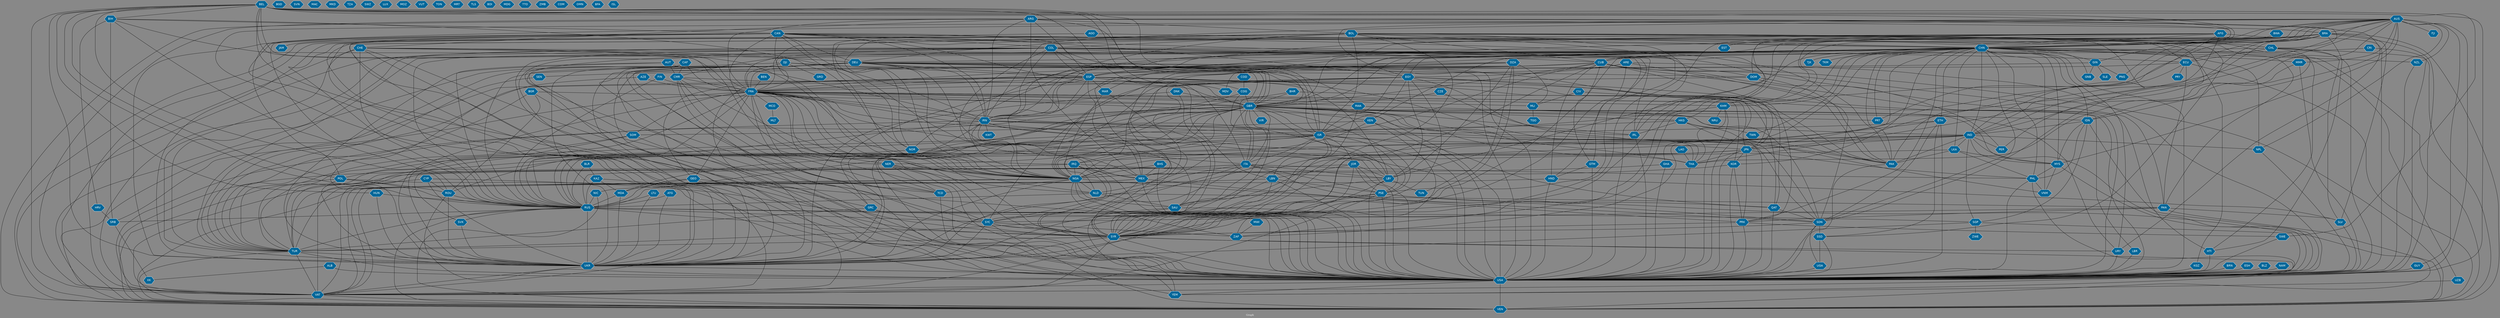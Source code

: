 // Countries together in item graph
graph {
	graph [bgcolor="#888888" fontcolor=white fontsize=12 label="Graph" outputorder=edgesfirst overlap=prism]
	node [color=white fillcolor="#006699" fontcolor=white fontname=Helvetica shape=hexagon style=filled]
	edge [arrowhead=open color=black fontcolor=white fontname=Courier fontsize=12]
		CHN [label=CHN]
		JPN [label=JPN]
		SDN [label=SDN]
		URY [label=URY]
		ARG [label=ARG]
		TUR [label=TUR]
		USA [label=USA]
		PRK [label=PRK]
		ISR [label=ISR]
		VAT [label=VAT]
		BRA [label=BRA]
		THA [label=THA]
		NGA [label=NGA]
		UKR [label=UKR]
		EGY [label=EGY]
		COL [label=COL]
		ECU [label=ECU]
		VEN [label=VEN]
		SYC [label=SYC]
		BGD [label=BGD]
		TCD [label=TCD]
		CUB [label=CUB]
		LBY [label=LBY]
		RUS [label=RUS]
		PSE [label=PSE]
		FRA [label=FRA]
		AFG [label=AFG]
		TUN [label=TUN]
		SAU [label=SAU]
		SYR [label=SYR]
		CAN [label=CAN]
		AUS [label=AUS]
		LAO [label=LAO]
		SSD [label=SSD]
		IRQ [label=IRQ]
		DEU [label=DEU]
		ITA [label=ITA]
		BIH [label=BIH]
		ARE [label=ARE]
		CMR [label=CMR]
		IRN [label=IRN]
		PAK [label=PAK]
		PAN [label=PAN]
		SOM [label=SOM]
		DJI [label=DJI]
		IRL [label=IRL]
		BEL [label=BEL]
		DOM [label=DOM]
		ZAF [label=ZAF]
		COG [label=COG]
		IND [label=IND]
		ESP [label=ESP]
		ROU [label=ROU]
		CHL [label=CHL]
		YEM [label=YEM]
		KOR [label=KOR]
		LBN [label=LBN]
		MLI [label=MLI]
		NZL [label=NZL]
		KEN [label=KEN]
		GRC [label=GRC]
		MAR [label=MAR]
		CHE [label=CHE]
		NOR [label=NOR]
		NIC [label=NIC]
		GBR [label=GBR]
		MYS [label=MYS]
		PHL [label=PHL]
		VNM [label=VNM]
		BOL [label=BOL]
		HKG [label=HKG]
		CAF [label=CAF]
		JOR [label=JOR]
		HTI [label=HTI]
		IDN [label=IDN]
		PER [label=PER]
		MMR [label=MMR]
		MEX [label=MEX]
		NLD [label=NLD]
		PRT [label=PRT]
		AZE [label=AZE]
		MWI [label=MWI]
		SVN [label=SVN]
		LTU [label=LTU]
		SWE [label=SWE]
		SRB [label=SRB]
		MAC [label=MAC]
		POL [label=POL]
		GEO [label=GEO]
		DZA [label=DZA]
		SGP [label=SGP]
		BHR [label=BHR]
		TWN [label=TWN]
		JAM [label=JAM]
		CYP [label=CYP]
		DNK [label=DNK]
		BGR [label=BGR]
		ETH [label=ETH]
		QAT [label=QAT]
		AUT [label=AUT]
		MCO [label=MCO]
		LKA [label=LKA]
		NPL [label=NPL]
		MKD [label=MKD]
		KGZ [label=KGZ]
		COD [label=COD]
		MLT [label=MLT]
		CZE [label=CZE]
		GTM [label=GTM]
		HND [label=HND]
		SLV [label=SLV]
		HUN [label=HUN]
		FIN [label=FIN]
		RWA [label=RWA]
		TZA [label=TZA]
		UGA [label=UGA]
		NER [label=NER]
		EST [label=EST]
		NRU [label=NRU]
		PNG [label=PNG]
		BRN [label=BRN]
		SEN [label=SEN]
		KHM [label=KHM]
		LBR [label=LBR]
		ALB [label=ALB]
		GHA [label=GHA]
		SWZ [label=SWZ]
		AGO [label=AGO]
		TJK [label=TJK]
		CIV [label=CIV]
		BHS [label=BHS]
		GUY [label=GUY]
		MDA [label=MDA]
		KAZ [label=KAZ]
		BLR [label=BLR]
		HRV [label=HRV]
		FJI [label=FJI]
		XK [label=XK]
		ESH [label=ESH]
		BLZ [label=BLZ]
		LUX [label=LUX]
		SVK [label=SVK]
		MOZ [label=MOZ]
		VUT [label=VUT]
		GNB [label=GNB]
		GIN [label=GIN]
		SLE [label=SLE]
		KWT [label=KWT]
		CRI [label=CRI]
		MDV [label=MDV]
		GRD [label=GRD]
		UZB [label=UZB]
		BEN [label=BEN]
		TON [label=TON]
		MRT [label=MRT]
		TLS [label=TLS]
		TKM [label=TKM]
		VIR [label=VIR]
		ATG [label=ATG]
		BDI [label=BDI]
		MDG [label=MDG]
		PRY [label=PRY]
		NAM [label=NAM]
		TTO [label=TTO]
		TGO [label=TGO]
		ZWE [label=ZWE]
		BWA [label=BWA]
		ZMB [label=ZMB]
		COM [label=COM]
		OMN [label=OMN]
		BFA [label=BFA]
		ISL [label=ISL]
			SGP -- ZWE [weight=1]
			PRK -- SYR [weight=1]
			AFG -- SYR [weight=2]
			COL -- ECU [weight=3]
			IDN -- MYS [weight=1]
			COL -- VAT [weight=1]
			ESP -- PAK [weight=1]
			ALB -- USA [weight=3]
			CIV -- LBR [weight=2]
			FRA -- PSE [weight=1]
			CHN -- NPL [weight=8]
			FRA -- IRN [weight=1]
			CAF -- FRA [weight=38]
			CZE -- IRL [weight=1]
			ECU -- ZAF [weight=1]
			NIC -- RUS [weight=2]
			THA -- USA [weight=20]
			CAN -- NOR [weight=1]
			CAN -- GBR [weight=1]
			GEO -- MDA [weight=1]
			COG -- ITA [weight=2]
			BEL -- COG [weight=3]
			CHN -- MEX [weight=9]
			CMR -- USA [weight=1]
			CHN -- GHA [weight=1]
			CHE -- USA [weight=6]
			BEL -- GRC [weight=1]
			JPN -- PHL [weight=2]
			DNK -- UKR [weight=1]
			AUS -- JPN [weight=1]
			FRA -- MCO [weight=1]
			HKG -- TWN [weight=2]
			CHN -- PRK [weight=13]
			BOL -- ECU [weight=6]
			USA -- VAT [weight=4]
			FRA -- YEM [weight=26]
			GBR -- VIR [weight=3]
			MCO -- MLT [weight=1]
			DJI -- ESP [weight=3]
			BHS -- MEX [weight=1]
			ARG -- URY [weight=5]
			LAO -- THA [weight=3]
			CHN -- SDN [weight=1]
			MEX -- PRK [weight=1]
			RUS -- SGP [weight=1]
			ROU -- USA [weight=3]
			BRN -- USA [weight=2]
			ISR -- QAT [weight=1]
			KOR -- PRK [weight=38]
			ISR -- ITA [weight=2]
			NGA -- USA [weight=159]
			KOR -- USA [weight=3]
			ITA -- RUS [weight=4]
			CUB -- SYR [weight=1]
			SYC -- ZAF [weight=3]
			CUB -- GTM [weight=1]
			NLD -- PAN [weight=1]
			CHN -- PRT [weight=1]
			DOM -- TUR [weight=1]
			CHN -- IDN [weight=2]
			SYR -- URY [weight=2]
			ARG -- IRN [weight=8]
			ESP -- UKR [weight=2]
			CHN -- IND [weight=20]
			LKA -- MYS [weight=2]
			KHM -- USA [weight=3]
			DZA -- MAR [weight=1]
			IDN -- IND [weight=4]
			CAN -- CHN [weight=4]
			COL -- DOM [weight=1]
			GBR -- IND [weight=6]
			SYC -- UKR [weight=11]
			ARG -- FRA [weight=7]
			LBN -- SYR [weight=24]
			RUS -- SRB [weight=1]
			CHL -- IDN [weight=1]
			CHN -- FRA [weight=8]
			CUB -- VAT [weight=2]
			DNK -- SYR [weight=2]
			IND -- JPN [weight=2]
			FRA -- SYC [weight=2]
			SGP -- USA [weight=1]
			IRN -- SYR [weight=6]
			BOL -- VAT [weight=31]
			PAN -- VEN [weight=3]
			BIH -- FRA [weight=1]
			KEN -- USA [weight=6]
			AUS -- NPL [weight=3]
			SDN -- SYR [weight=1]
			CHL -- MEX [weight=1]
			CHN -- TKM [weight=1]
			GBR -- SDN [weight=7]
			IRN -- RUS [weight=10]
			NGA -- TUR [weight=1]
			BEL -- ROU [weight=2]
			IND -- NGA [weight=1]
			BOL -- PAN [weight=2]
			BRA -- NGA [weight=3]
			BOL -- CHN [weight=2]
			CHN -- GNB [weight=1]
			CAN -- IRN [weight=1]
			SWE -- USA [weight=1]
			HTI -- USA [weight=3]
			FIN -- FRA [weight=1]
			KHM -- TUR [weight=1]
			LBY -- USA [weight=15]
			FRA -- SYR [weight=26]
			MEX -- USA [weight=14]
			IRQ -- SYC [weight=2]
			ATG -- UKR [weight=1]
			SOM -- USA [weight=5]
			AUS -- GUY [weight=2]
			AGO -- NGA [weight=1]
			FRA -- RUS [weight=54]
			BOL -- SSD [weight=3]
			IND -- SYC [weight=11]
			AUT -- UKR [weight=1]
			NGA -- VAT [weight=2]
			KEN -- SOM [weight=9]
			POL -- RUS [weight=2]
			MEX -- VAT [weight=3]
			RUS -- SYC [weight=7]
			GBR -- USA [weight=43]
			SOM -- TUR [weight=1]
			LBN -- VAT [weight=1]
			GBR -- HKG [weight=1]
			BOL -- SYR [weight=1]
			EGY -- SYR [weight=2]
			AUS -- UKR [weight=1]
			SYR -- USA [weight=64]
			AUS -- FJI [weight=4]
			ISR -- JOR [weight=4]
			PAN -- SLV [weight=3]
			ITA -- LBY [weight=3]
			ISR -- SYR [weight=4]
			COG -- USA [weight=1]
			DNK -- GBR [weight=1]
			IRQ -- USA [weight=7]
			CHN -- IRN [weight=7]
			CHE -- VAT [weight=2]
			FRA -- IRQ [weight=3]
			AUS -- IDN [weight=17]
			RUS -- SVK [weight=2]
			GTM -- HND [weight=1]
			CHL -- ECU [weight=11]
			IRL -- USA [weight=5]
			KOR -- NGA [weight=1]
			CRI -- CUB [weight=2]
			RWA -- SDN [weight=1]
			MMR -- THA [weight=6]
			JPN -- UKR [weight=3]
			CAN -- MEX [weight=1]
			BIH -- NOR [weight=1]
			NER -- NLD [weight=4]
			BGR -- ROU [weight=3]
			ISR -- NOR [weight=1]
			USA -- VEN [weight=39]
			CYP -- USA [weight=2]
			BOL -- PSE [weight=14]
			MDA -- UKR [weight=5]
			CUB -- PRK [weight=2]
			POL -- UKR [weight=12]
			CHN -- MYS [weight=28]
			GRC -- SYC [weight=1]
			CHN -- NOR [weight=8]
			BLR -- KAZ [weight=13]
			ITA -- SYC [weight=2]
			ESP -- JPN [weight=3]
			FRA -- RWA [weight=1]
			BRA -- SLV [weight=1]
			NPL -- USA [weight=3]
			IND -- NPL [weight=2]
			BRA -- DEU [weight=1]
			COL -- MEX [weight=2]
			COL -- TUR [weight=1]
			CUB -- MEX [weight=4]
			CUB -- PAN [weight=1]
			IND -- PER [weight=1]
			DEU -- JPN [weight=1]
			DEU -- MEX [weight=1]
			MEX -- VEN [weight=1]
			CIV -- MLI [weight=1]
			CAN -- USA [weight=5]
			AUS -- THA [weight=7]
			NIC -- VEN [weight=3]
			URY -- USA [weight=7]
			CHN -- TUR [weight=2]
			FRA -- ITA [weight=1]
			BRA -- HTI [weight=1]
			ARE -- FRA [weight=1]
			IRN -- NGA [weight=1]
			ROU -- UKR [weight=6]
			CAN -- RUS [weight=6]
			USA -- YEM [weight=23]
			BRA -- ZAF [weight=1]
			MLI -- TGO [weight=1]
			HRV -- SRB [weight=2]
			SYC -- USA [weight=1]
			CAN -- LBN [weight=1]
			CAN -- SYR [weight=2]
			CAF -- USA [weight=3]
			CHN -- MDV [weight=1]
			ITA -- UKR [weight=14]
			BOL -- CUB [weight=2]
			DEU -- YEM [weight=3]
			TUR -- USA [weight=3]
			FRA -- MLI [weight=14]
			COL -- IRN [weight=3]
			MYS -- PHL [weight=1]
			ETH -- NGA [weight=1]
			DEU -- ESP [weight=1]
			ISR -- LBN [weight=6]
			FRA -- TCD [weight=1]
			ARG -- VEN [weight=1]
			PSE -- VEN [weight=1]
			AZE -- UKR [weight=1]
			BEL -- USA [weight=2]
			UZB -- YEM [weight=3]
			COL -- CUB [weight=1]
			EGY -- QAT [weight=2]
			MAR -- NLD [weight=3]
			JPN -- THA [weight=2]
			AUS -- USA [weight=7]
			COL -- FRA [weight=1]
			GHA -- USA [weight=1]
			BEL -- DOM [weight=1]
			CAN -- KHM [weight=3]
			EGY -- ISR [weight=1]
			PAN -- PRK [weight=2]
			ARG -- CHN [weight=1]
			ISR -- TUR [weight=9]
			SOM -- UKR [weight=1]
			POL -- ROU [weight=1]
			DEU -- DOM [weight=1]
			PHL -- VNM [weight=5]
			GBR -- LBY [weight=1]
			DEU -- RWA [weight=1]
			JPN -- PRK [weight=12]
			CHN -- JPN [weight=63]
			GIN -- SLE [weight=2]
			ARE -- USA [weight=1]
			IRQ -- SYR [weight=5]
			BEL -- SWE [weight=1]
			ISR -- USA [weight=22]
			CHN -- URY [weight=2]
			GBR -- RUS [weight=27]
			EGY -- IRQ [weight=1]
			BEL -- BIH [weight=1]
			BOL -- VEN [weight=1]
			CHL -- USA [weight=8]
			BEL -- GBR [weight=1]
			ESP -- THA [weight=1]
			POL -- USA [weight=9]
			IND -- UKR [weight=1]
			BOL -- USA [weight=2]
			GBR -- SYR [weight=14]
			GBR -- IDN [weight=1]
			NGA -- SAU [weight=1]
			GIN -- PNG [weight=4]
			UGA -- USA [weight=3]
			ISR -- PSE [weight=115]
			HND -- USA [weight=9]
			DJI -- USA [weight=2]
			IND -- PAK [weight=54]
			BOL -- NOR [weight=1]
			BEL -- VAT [weight=3]
			EGY -- SYC [weight=5]
			CHN -- KEN [weight=23]
			CHN -- LKA [weight=2]
			IND -- LKA [weight=2]
			CUB -- ISR [weight=1]
			CAF -- TCD [weight=1]
			FRA -- NGA [weight=29]
			ESP -- FRA [weight=3]
			NLD -- RUS [weight=5]
			CAN -- PAK [weight=1]
			TUR -- UKR [weight=1]
			AFG -- IRN [weight=2]
			KEN -- ZAF [weight=2]
			CHN -- MMR [weight=18]
			ARG -- CHL [weight=4]
			BOL -- ISR [weight=13]
			TCD -- USA [weight=10]
			VAT -- VEN [weight=3]
			COL -- USA [weight=5]
			GBR -- NLD [weight=11]
			AGO -- CHN [weight=7]
			ECU -- NGA [weight=1]
			SSD -- USA [weight=14]
			GBR -- SAU [weight=1]
			PSE -- QAT [weight=1]
			JOR -- USA [weight=1]
			IRQ -- NGA [weight=1]
			NAM -- USA [weight=1]
			IRN -- TUR [weight=1]
			ITA -- SDN [weight=1]
			IRN -- SAU [weight=14]
			GTM -- USA [weight=4]
			BOL -- RUS [weight=4]
			CHN -- NGA [weight=14]
			IRQ -- LBY [weight=3]
			DEU -- NGA [weight=1]
			NER -- USA [weight=1]
			FRA -- SRB [weight=1]
			NGA -- TCD [weight=7]
			NGA -- ZAF [weight=1]
			JOR -- PSE [weight=1]
			SDN -- USA [weight=18]
			CAN -- JAM [weight=1]
			LKA -- PAK [weight=1]
			AUS -- IRN [weight=1]
			BOL -- IRN [weight=1]
			DEU -- VEN [weight=1]
			HKG -- TUR [weight=1]
			RUS -- VEN [weight=6]
			BRA -- FRA [weight=2]
			PSE -- TUR [weight=1]
			EGY -- NGA [weight=1]
			BGR -- GRC [weight=2]
			ESP -- LBY [weight=1]
			NER -- NGA [weight=2]
			IRQ -- TUR [weight=2]
			ARG -- BRA [weight=1]
			ECU -- VEN [weight=2]
			COL -- IRL [weight=1]
			AUS -- SYR [weight=4]
			CAN -- DEU [weight=1]
			AFG -- IRL [weight=1]
			BEL -- SYR [weight=2]
			MDA -- RUS [weight=10]
			BGR -- GBR [weight=3]
			AFG -- VAT [weight=1]
			JOR -- LBY [weight=12]
			CHE -- UKR [weight=19]
			NLD -- SAU [weight=4]
			MWI -- ZAF [weight=1]
			BEL -- RUS [weight=2]
			CUB -- USA [weight=53]
			ROU -- RUS [weight=3]
			FIN -- RUS [weight=1]
			SRB -- XK [weight=2]
			CHN -- VEN [weight=3]
			CHN -- VNM [weight=91]
			AUS -- MMR [weight=2]
			COL -- HND [weight=1]
			SYC -- SYR [weight=1]
			FRA -- UKR [weight=44]
			BRA -- GBR [weight=3]
			CHN -- HKG [weight=6]
			HKG -- USA [weight=3]
			CHN -- ESP [weight=1]
			ITA -- VEN [weight=2]
			SYR -- TUR [weight=18]
			NGA -- UKR [weight=3]
			CHE -- RUS [weight=14]
			ITA -- PHL [weight=3]
			SAU -- YEM [weight=3]
			CMR -- TCD [weight=2]
			CHN -- CMR [weight=24]
			DJI -- GRD [weight=1]
			CHE -- SYR [weight=1]
			BIH -- SRB [weight=41]
			GBR -- ROU [weight=3]
			AFG -- GBR [weight=4]
			DEU -- GBR [weight=4]
			GBR -- PRT [weight=7]
			ARG -- ESP [weight=4]
			BRA -- USA [weight=2]
			ARG -- VAT [weight=4]
			IRN -- UKR [weight=1]
			DOM -- PAK [weight=1]
			HKG -- IRL [weight=3]
			CHN -- DEU [weight=1]
			DZA -- FRA [weight=5]
			LBR -- USA [weight=2]
			CZE -- GBR [weight=3]
			CHN -- ISR [weight=6]
			JOR -- SYR [weight=28]
			DOM -- HTI [weight=1]
			HND -- NIC [weight=1]
			ETH -- SDN [weight=8]
			CUB -- IRN [weight=2]
			LTU -- RUS [weight=4]
			PRK -- USA [weight=18]
			SAU -- SYR [weight=4]
			AFG -- ESP [weight=1]
			COL -- PER [weight=1]
			ESP -- MEX [weight=2]
			CMR -- GBR [weight=1]
			AUT -- RUS [weight=1]
			FRA -- GEO [weight=2]
			AUS -- EGY [weight=1]
			BEL -- HUN [weight=1]
			BOL -- COL [weight=18]
			QAT -- USA [weight=1]
			BEN -- FRA [weight=1]
			CHN -- EGY [weight=1]
			IRN -- KWT [weight=1]
			AUS -- VAT [weight=1]
			FRA -- NER [weight=2]
			QAT -- SDN [weight=1]
			IND -- USA [weight=28]
			IRN -- SDN [weight=4]
			BIH -- CAN [weight=1]
			CHN -- TWN [weight=7]
			ISR -- VAT [weight=129]
			SVK -- UKR [weight=2]
			AUS -- IRL [weight=3]
			GBR -- PAK [weight=1]
			RUS -- TUR [weight=1]
			EGY -- USA [weight=17]
			SLV -- USA [weight=1]
			BEL -- ITA [weight=2]
			DEU -- SYC [weight=3]
			BHS -- USA [weight=2]
			CAF -- CMR [weight=3]
			CAN -- COL [weight=1]
			TUR -- VEN [weight=1]
			CUB -- HND [weight=1]
			BGR -- TUR [weight=2]
			MEX -- SYR [weight=1]
			FRA -- USA [weight=27]
			CHN -- GIN [weight=1]
			FRA -- GBR [weight=5]
			ARG -- CHE [weight=1]
			ECU -- PRY [weight=1]
			DJI -- SOM [weight=4]
			GUY -- USA [weight=3]
			ISR -- JPN [weight=1]
			CAN -- NLD [weight=1]
			ESP -- VEN [weight=3]
			CHL -- VEN [weight=5]
			KHM -- THA [weight=1]
			AFG -- IND [weight=17]
			IDN -- PHL [weight=5]
			GHA -- NGA [weight=1]
			BOL -- UKR [weight=7]
			GBR -- TCD [weight=1]
			GIN -- GNB [weight=14]
			CHN -- PHL [weight=70]
			ETH -- ISR [weight=1]
			ARG -- ISR [weight=1]
			DZA -- SYR [weight=2]
			RUS -- UKR [weight=1241]
			ITA -- USA [weight=1]
			CRI -- USA [weight=2]
			IRN -- USA [weight=25]
			GRC -- USA [weight=1]
			GBR -- POL [weight=3]
			KGZ -- USA [weight=2]
			DZA -- TUN [weight=3]
			HUN -- UKR [weight=2]
			CHN -- KOR [weight=1]
			GBR -- NER [weight=1]
			BEL -- UKR [weight=5]
			ALB -- XK [weight=1]
			GEO -- RUS [weight=3]
			LKA -- VAT [weight=1]
			AFG -- UKR [weight=1]
			BHR -- GBR [weight=1]
			DEU -- UKR [weight=95]
			FRA -- KHM [weight=3]
			EGY -- SAU [weight=2]
			GBR -- MDA [weight=1]
			FRA -- LBY [weight=2]
			ETH -- USA [weight=1]
			CAN -- UKR [weight=1]
			SYR -- YEM [weight=1]
			PSE -- SYR [weight=1]
			GBR -- ITA [weight=1]
			CHN -- TJK [weight=1]
			HND -- SLV [weight=2]
			BRA -- PER [weight=2]
			BIH -- HRV [weight=1]
			HUN -- RUS [weight=2]
			BIH -- RUS [weight=1]
			CYP -- ROU [weight=2]
			DEU -- TUR [weight=9]
			NOR -- USA [weight=4]
			PAN -- SYC [weight=1]
			ARG -- MEX [weight=3]
			RUS -- USA [weight=154]
			LBN -- USA [weight=3]
			GBR -- NGA [weight=45]
			BRA -- VEN [weight=2]
			CHN -- SYR [weight=27]
			CHE -- NGA [weight=1]
			FRA -- ISR [weight=4]
			BRA -- CHN [weight=2]
			AUS -- CHN [weight=12]
			IRN -- ISR [weight=5]
			CHN -- PAK [weight=11]
			CHN -- ETH [weight=11]
			LKA -- PHL [weight=1]
			JPN -- KOR [weight=1]
			NER -- TCD [weight=2]
			CAN -- POL [weight=1]
			BRA -- IND [weight=4]
			CMR -- NER [weight=2]
			COL -- ESP [weight=2]
			GBR -- IRN [weight=5]
			SGP -- UKR [weight=1]
			SYR -- VAT [weight=36]
			PHL -- VAT [weight=1]
			BRA -- ECU [weight=1]
			BWA -- CHN [weight=1]
			ESP -- IRN [weight=1]
			IND -- SGP [weight=1]
			IND -- RUS [weight=1]
			BHR -- QAT [weight=1]
			LBY -- TUN [weight=1]
			CYP -- TUR [weight=17]
			MYS -- USA [weight=4]
			GBR -- KEN [weight=18]
			AUT -- CMR [weight=1]
			CAN -- IND [weight=3]
			ECU -- PAN [weight=1]
			IND -- MYS [weight=2]
			AFG -- USA [weight=156]
			CAN -- NGA [weight=2]
			SSD -- UGA [weight=1]
			TUR -- VAT [weight=1]
			ISR -- UKR [weight=1]
			PSE -- VAT [weight=70]
			DZA -- ESP [weight=2]
			CHE -- GTM [weight=1]
			FRA -- JPN [weight=1]
			BHS -- NGA [weight=2]
			BEL -- FRA [weight=19]
			CHL -- SLV [weight=1]
			ESP -- MDV [weight=1]
			GBR -- PSE [weight=1]
			SDN -- SSD [weight=160]
			SEN -- TUR [weight=1]
			AUS -- GIN [weight=1]
			MYS -- VNM [weight=1]
			AUT -- IRN [weight=6]
			ARE -- EGY [weight=3]
			GBR -- THA [weight=2]
			DEU -- SYR [weight=1]
			GBR -- IRL [weight=2]
			ISR -- NGA [weight=7]
			AUS -- KHM [weight=2]
			POL -- VAT [weight=1]
			BLZ -- USA [weight=2]
			IDN -- USA [weight=2]
			BEL -- ISR [weight=17]
			BHR -- RUS [weight=1]
			ARE -- PAK [weight=1]
			JOR -- LBN [weight=3]
			DEU -- RUS [weight=70]
			JPN -- USA [weight=19]
			CHN -- USA [weight=193]
			PRK -- SWE [weight=1]
			ESP -- NGA [weight=3]
			GRC -- TUR [weight=9]
			CHN -- GBR [weight=13]
			FRA -- SVK [weight=1]
			BEL -- POL [weight=1]
			RUS -- SYR [weight=36]
			GBR -- VEN [weight=3]
			DEU -- ITA [weight=3]
			NOR -- SYR [weight=1]
			GBR -- ISR [weight=5]
			NGA -- NLD [weight=11]
			COL -- VEN [weight=6]
			ITA -- VAT [weight=12]
			ATG -- RUS [weight=2]
			EGY -- FRA [weight=1]
			KAZ -- USA [weight=1]
			CHE -- DEU [weight=5]
			LBN -- PSE [weight=3]
			UKR -- USA [weight=145]
			PSE -- USA [weight=1]
			DJI -- FRA [weight=3]
			ESP -- GEO [weight=1]
			MAR -- SYR [weight=2]
			GEO -- USA [weight=1]
			GBR -- URY [weight=2]
			CYP -- UKR [weight=2]
			IDN -- SGP [weight=2]
			BRA -- PRT [weight=1]
			GBR -- IRQ [weight=13]
			CHN -- CUB [weight=1]
			DZA -- MLI [weight=1]
			AUS -- PNG [weight=2]
			FRA -- KOR [weight=2]
			CMR -- NGA [weight=12]
			DEU -- FRA [weight=38]
			BOL -- SDN [weight=3]
			PHL -- USA [weight=18]
			CAN -- EGY [weight=2]
			PAK -- USA [weight=26]
			KHM -- NRU [weight=1]
			UKR -- VAT [weight=3]
			CMR -- FRA [weight=3]
			CHN -- KHM [weight=4]
			CHN -- LBY [weight=2]
			ARG -- BOL [weight=3]
			CHN -- NZL [weight=2]
			AUS -- MYS [weight=13]
			COL -- SYC [weight=2]
			AUS -- NZL [weight=1]
			SYR -- UKR [weight=5]
			DZA -- LBY [weight=5]
			BOL -- HTI [weight=1]
			ETH -- SSD [weight=7]
			DEU -- IRN [weight=3]
			ESH -- USA [weight=1]
			LTU -- UKR [weight=1]
			CHN -- UKR [weight=16]
			CHE -- IRN [weight=1]
			MMR -- USA [weight=2]
			GEO -- UKR [weight=2]
			CUB -- UKR [weight=1]
			BEL -- NGA [weight=2]
			ESP -- GBR [weight=1]
			CUB -- SDN [weight=1]
			KEN -- NGA [weight=1]
			EGY -- LBY [weight=3]
			COD -- COG [weight=1]
			SDN -- UGA [weight=1]
			DEU -- ISR [weight=2]
			AUS -- BRA [weight=1]
			FRA -- PAK [weight=1]
			ITA -- PSE [weight=2]
			CUB -- VEN [weight=3]
			CHN -- KGZ [weight=1]
			EGY -- THA [weight=1]
			JOR -- VAT [weight=21]
			KAZ -- RUS [weight=14]
			AFG -- CHN [weight=3]
			NOR -- RUS [weight=1]
			COG -- GBR [weight=2]
			AUS -- IND [weight=10]
			FRA -- THA [weight=1]
			HKG -- VNM [weight=3]
			NZL -- USA [weight=1]
			JPN -- NGA [weight=1]
			NGA -- SDN [weight=1]
			FRA -- SOM [weight=2]
			GIN -- SEN [weight=2]
			GBR -- UKR [weight=14]
			KAZ -- MDA [weight=1]
			CHN -- RUS [weight=139]
			SYC -- VEN [weight=1]
			RWA -- SYR [weight=1]
			JPN -- RUS [weight=5]
			DEU -- USA [weight=52]
			CHN -- UZB [weight=1]
			ESP -- GRC [weight=1]
			LBY -- UKR [weight=1]
			LBN -- SAU [weight=1]
			ESP -- USA [weight=3]
			ESP -- MAR [weight=5]
			CUB -- GBR [weight=1]
			BOL -- CHL [weight=26]
			LBY -- SAU [weight=2]
			IRN -- PAK [weight=1]
			COL -- GBR [weight=3]
			BLR -- RUS [weight=14]
			AFG -- EST [weight=2]
			GBR -- MYS [weight=9]
			AFG -- PAK [weight=10]
			ARE -- SYR [weight=1]
			CUB -- ESP [weight=1]
			AZE -- FRA [weight=2]
			SAU -- USA [weight=2]
}